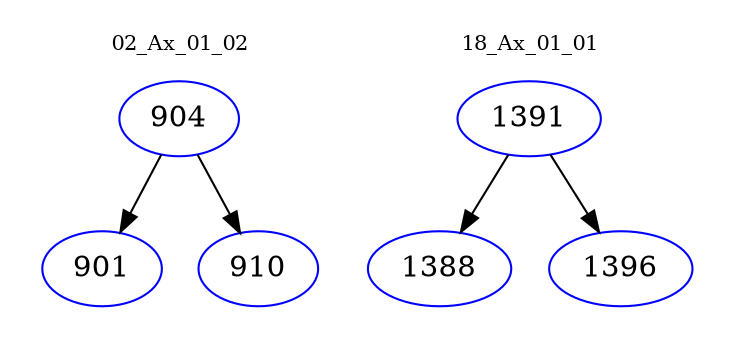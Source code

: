 digraph{
subgraph cluster_0 {
color = white
label = "02_Ax_01_02";
fontsize=10;
T0_904 [label="904", color="blue"]
T0_904 -> T0_901 [color="black"]
T0_901 [label="901", color="blue"]
T0_904 -> T0_910 [color="black"]
T0_910 [label="910", color="blue"]
}
subgraph cluster_1 {
color = white
label = "18_Ax_01_01";
fontsize=10;
T1_1391 [label="1391", color="blue"]
T1_1391 -> T1_1388 [color="black"]
T1_1388 [label="1388", color="blue"]
T1_1391 -> T1_1396 [color="black"]
T1_1396 [label="1396", color="blue"]
}
}
